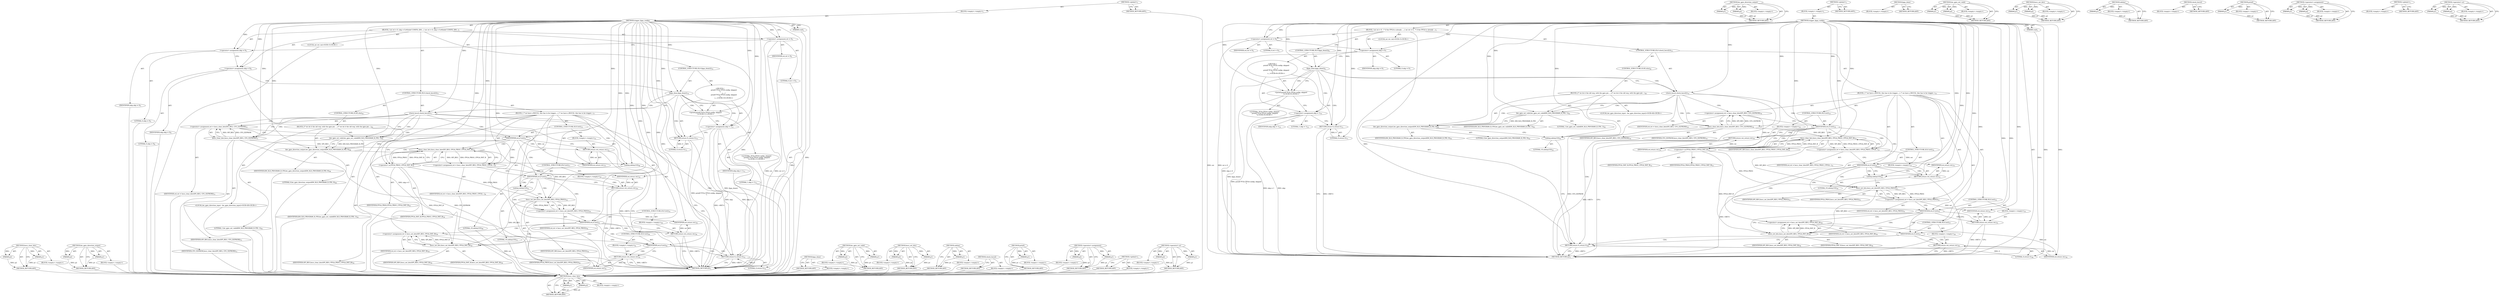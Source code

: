 digraph "&lt;operator&gt;.or" {
vulnerable_124 [label=<(METHOD,boco_clear_bits)>];
vulnerable_125 [label=<(PARAM,p1)>];
vulnerable_126 [label=<(PARAM,p2)>];
vulnerable_127 [label=<(BLOCK,&lt;empty&gt;,&lt;empty&gt;)>];
vulnerable_128 [label=<(METHOD_RETURN,ANY)>];
vulnerable_148 [label=<(METHOD,kw_gpio_direction_output)>];
vulnerable_149 [label=<(PARAM,p1)>];
vulnerable_150 [label=<(PARAM,p2)>];
vulnerable_151 [label=<(BLOCK,&lt;empty&gt;,&lt;empty&gt;)>];
vulnerable_152 [label=<(METHOD_RETURN,ANY)>];
vulnerable_6 [label=<(METHOD,&lt;global&gt;)<SUB>1</SUB>>];
vulnerable_7 [label=<(BLOCK,&lt;empty&gt;,&lt;empty&gt;)<SUB>1</SUB>>];
vulnerable_8 [label=<(METHOD,trigger_fpga_config)<SUB>1</SUB>>];
vulnerable_9 [label=<(PARAM,void)<SUB>1</SUB>>];
vulnerable_10 [label=<(BLOCK,{
 	int ret = 0;
 
 	/* if the FPGA is already ...,{
 	int ret = 0;
 
 	/* if the FPGA is already ...)<SUB>2</SUB>>];
vulnerable_11 [label="<(LOCAL,int ret: int)<SUB>3</SUB>>"];
vulnerable_12 [label=<(&lt;operator&gt;.assignment,ret = 0)<SUB>3</SUB>>];
vulnerable_13 [label=<(IDENTIFIER,ret,ret = 0)<SUB>3</SUB>>];
vulnerable_14 [label=<(LITERAL,0,ret = 0)<SUB>3</SUB>>];
vulnerable_15 [label=<(&lt;operator&gt;.assignment,skip = 0)<SUB>7</SUB>>];
vulnerable_16 [label=<(IDENTIFIER,skip,skip = 0)<SUB>7</SUB>>];
vulnerable_17 [label=<(LITERAL,0,skip = 0)<SUB>7</SUB>>];
vulnerable_18 [label=<(CONTROL_STRUCTURE,IF,if (fpga_done()))<SUB>8</SUB>>];
vulnerable_19 [label=<(fpga_done,fpga_done())<SUB>8</SUB>>];
vulnerable_20 [label="<(BLOCK,{
		printf(&quot;PCIe FPGA config: skipped\n&quot;);
 		s...,{
		printf(&quot;PCIe FPGA config: skipped\n&quot;);
 		s...)<SUB>8</SUB>>"];
vulnerable_21 [label="<(printf,printf(&quot;PCIe FPGA config: skipped\n&quot;))<SUB>9</SUB>>"];
vulnerable_22 [label="<(LITERAL,&quot;PCIe FPGA config: skipped\n&quot;,printf(&quot;PCIe FPGA config: skipped\n&quot;))<SUB>9</SUB>>"];
vulnerable_23 [label=<(&lt;operator&gt;.assignment,skip = 1)<SUB>10</SUB>>];
vulnerable_24 [label=<(IDENTIFIER,skip,skip = 1)<SUB>10</SUB>>];
vulnerable_25 [label=<(LITERAL,1,skip = 1)<SUB>10</SUB>>];
vulnerable_26 [label=<(RETURN,return 0;,return 0;)<SUB>11</SUB>>];
vulnerable_27 [label=<(LITERAL,0,return 0;)<SUB>11</SUB>>];
vulnerable_28 [label=<(CONTROL_STRUCTURE,IF,if (check_boco2()))<SUB>14</SUB>>];
vulnerable_29 [label=<(check_boco2,check_boco2())<SUB>14</SUB>>];
vulnerable_30 [label=<(BLOCK,{
 		/* we have a BOCO2, this has to be trigger...,{
 		/* we have a BOCO2, this has to be trigger...)<SUB>14</SUB>>];
vulnerable_31 [label=<(&lt;operator&gt;.assignment,ret = boco_clear_bits(SPI_REG, CFG_EEPROM))<SUB>18</SUB>>];
vulnerable_32 [label=<(IDENTIFIER,ret,ret = boco_clear_bits(SPI_REG, CFG_EEPROM))<SUB>18</SUB>>];
vulnerable_33 [label=<(boco_clear_bits,boco_clear_bits(SPI_REG, CFG_EEPROM))<SUB>18</SUB>>];
vulnerable_34 [label=<(IDENTIFIER,SPI_REG,boco_clear_bits(SPI_REG, CFG_EEPROM))<SUB>18</SUB>>];
vulnerable_35 [label=<(IDENTIFIER,CFG_EEPROM,boco_clear_bits(SPI_REG, CFG_EEPROM))<SUB>18</SUB>>];
vulnerable_36 [label=<(CONTROL_STRUCTURE,IF,if (ret))<SUB>19</SUB>>];
vulnerable_37 [label=<(IDENTIFIER,ret,if (ret))<SUB>19</SUB>>];
vulnerable_38 [label=<(BLOCK,&lt;empty&gt;,&lt;empty&gt;)<SUB>20</SUB>>];
vulnerable_39 [label=<(RETURN,return ret;,return ret;)<SUB>20</SUB>>];
vulnerable_40 [label=<(IDENTIFIER,ret,return ret;)<SUB>20</SUB>>];
vulnerable_41 [label=<(&lt;operator&gt;.assignment,ret = boco_clear_bits(SPI_REG, FPGA_PROG | FPGA...)<SUB>23</SUB>>];
vulnerable_42 [label=<(IDENTIFIER,ret,ret = boco_clear_bits(SPI_REG, FPGA_PROG | FPGA...)<SUB>23</SUB>>];
vulnerable_43 [label=<(boco_clear_bits,boco_clear_bits(SPI_REG, FPGA_PROG | FPGA_INIT_B))<SUB>23</SUB>>];
vulnerable_44 [label=<(IDENTIFIER,SPI_REG,boco_clear_bits(SPI_REG, FPGA_PROG | FPGA_INIT_B))<SUB>23</SUB>>];
vulnerable_45 [label=<(&lt;operator&gt;.or,FPGA_PROG | FPGA_INIT_B)<SUB>23</SUB>>];
vulnerable_46 [label=<(IDENTIFIER,FPGA_PROG,FPGA_PROG | FPGA_INIT_B)<SUB>23</SUB>>];
vulnerable_47 [label=<(IDENTIFIER,FPGA_INIT_B,FPGA_PROG | FPGA_INIT_B)<SUB>23</SUB>>];
vulnerable_48 [label=<(CONTROL_STRUCTURE,IF,if (ret))<SUB>24</SUB>>];
vulnerable_49 [label=<(IDENTIFIER,ret,if (ret))<SUB>24</SUB>>];
vulnerable_50 [label=<(BLOCK,&lt;empty&gt;,&lt;empty&gt;)<SUB>25</SUB>>];
vulnerable_51 [label=<(RETURN,return ret;,return ret;)<SUB>25</SUB>>];
vulnerable_52 [label=<(IDENTIFIER,ret,return ret;)<SUB>25</SUB>>];
vulnerable_53 [label=<(udelay,udelay(10))<SUB>28</SUB>>];
vulnerable_54 [label=<(LITERAL,10,udelay(10))<SUB>28</SUB>>];
vulnerable_55 [label=<(&lt;operator&gt;.assignment,ret = boco_set_bits(SPI_REG, FPGA_PROG))<SUB>31</SUB>>];
vulnerable_56 [label=<(IDENTIFIER,ret,ret = boco_set_bits(SPI_REG, FPGA_PROG))<SUB>31</SUB>>];
vulnerable_57 [label=<(boco_set_bits,boco_set_bits(SPI_REG, FPGA_PROG))<SUB>31</SUB>>];
vulnerable_58 [label=<(IDENTIFIER,SPI_REG,boco_set_bits(SPI_REG, FPGA_PROG))<SUB>31</SUB>>];
vulnerable_59 [label=<(IDENTIFIER,FPGA_PROG,boco_set_bits(SPI_REG, FPGA_PROG))<SUB>31</SUB>>];
vulnerable_60 [label=<(CONTROL_STRUCTURE,IF,if (ret))<SUB>32</SUB>>];
vulnerable_61 [label=<(IDENTIFIER,ret,if (ret))<SUB>32</SUB>>];
vulnerable_62 [label=<(BLOCK,&lt;empty&gt;,&lt;empty&gt;)<SUB>33</SUB>>];
vulnerable_63 [label=<(RETURN,return ret;,return ret;)<SUB>33</SUB>>];
vulnerable_64 [label=<(IDENTIFIER,ret,return ret;)<SUB>33</SUB>>];
vulnerable_65 [label=<(&lt;operator&gt;.assignment,ret = boco_set_bits(SPI_REG, FPGA_INIT_B))<SUB>36</SUB>>];
vulnerable_66 [label=<(IDENTIFIER,ret,ret = boco_set_bits(SPI_REG, FPGA_INIT_B))<SUB>36</SUB>>];
vulnerable_67 [label=<(boco_set_bits,boco_set_bits(SPI_REG, FPGA_INIT_B))<SUB>36</SUB>>];
vulnerable_68 [label=<(IDENTIFIER,SPI_REG,boco_set_bits(SPI_REG, FPGA_INIT_B))<SUB>36</SUB>>];
vulnerable_69 [label=<(IDENTIFIER,FPGA_INIT_B,boco_set_bits(SPI_REG, FPGA_INIT_B))<SUB>36</SUB>>];
vulnerable_70 [label=<(CONTROL_STRUCTURE,IF,if (ret))<SUB>37</SUB>>];
vulnerable_71 [label=<(IDENTIFIER,ret,if (ret))<SUB>37</SUB>>];
vulnerable_72 [label=<(BLOCK,&lt;empty&gt;,&lt;empty&gt;)<SUB>38</SUB>>];
vulnerable_73 [label=<(RETURN,return ret;,return ret;)<SUB>38</SUB>>];
vulnerable_74 [label=<(IDENTIFIER,ret,return ret;)<SUB>38</SUB>>];
vulnerable_75 [label=<(CONTROL_STRUCTURE,ELSE,else)<SUB>40</SUB>>];
vulnerable_76 [label=<(BLOCK,{
		/* we do it the old way, with the gpio pin ...,{
		/* we do it the old way, with the gpio pin ...)<SUB>40</SUB>>];
vulnerable_77 [label=<(kw_gpio_set_valid,kw_gpio_set_valid(KM_XLX_PROGRAM_B_PIN, 1))<SUB>42</SUB>>];
vulnerable_78 [label=<(IDENTIFIER,KM_XLX_PROGRAM_B_PIN,kw_gpio_set_valid(KM_XLX_PROGRAM_B_PIN, 1))<SUB>42</SUB>>];
vulnerable_79 [label=<(LITERAL,1,kw_gpio_set_valid(KM_XLX_PROGRAM_B_PIN, 1))<SUB>42</SUB>>];
vulnerable_80 [label=<(kw_gpio_direction_output,kw_gpio_direction_output(KM_XLX_PROGRAM_B_PIN, 0))<SUB>43</SUB>>];
vulnerable_81 [label=<(IDENTIFIER,KM_XLX_PROGRAM_B_PIN,kw_gpio_direction_output(KM_XLX_PROGRAM_B_PIN, 0))<SUB>43</SUB>>];
vulnerable_82 [label=<(LITERAL,0,kw_gpio_direction_output(KM_XLX_PROGRAM_B_PIN, 0))<SUB>43</SUB>>];
vulnerable_83 [label=<(udelay,udelay(10))<SUB>45</SUB>>];
vulnerable_84 [label=<(LITERAL,10,udelay(10))<SUB>45</SUB>>];
vulnerable_85 [label="<(LOCAL,kw_gpio_direction_input : kw_gpio_direction_input)<SUB>46</SUB>>"];
vulnerable_86 [label=<(RETURN,return 0;,return 0;)<SUB>49</SUB>>];
vulnerable_87 [label=<(LITERAL,0,return 0;)<SUB>49</SUB>>];
vulnerable_88 [label=<(METHOD_RETURN,int)<SUB>1</SUB>>];
vulnerable_90 [label=<(METHOD_RETURN,ANY)<SUB>1</SUB>>];
vulnerable_114 [label=<(METHOD,fpga_done)>];
vulnerable_115 [label=<(BLOCK,&lt;empty&gt;,&lt;empty&gt;)>];
vulnerable_116 [label=<(METHOD_RETURN,ANY)>];
vulnerable_143 [label=<(METHOD,kw_gpio_set_valid)>];
vulnerable_144 [label=<(PARAM,p1)>];
vulnerable_145 [label=<(PARAM,p2)>];
vulnerable_146 [label=<(BLOCK,&lt;empty&gt;,&lt;empty&gt;)>];
vulnerable_147 [label=<(METHOD_RETURN,ANY)>];
vulnerable_138 [label=<(METHOD,boco_set_bits)>];
vulnerable_139 [label=<(PARAM,p1)>];
vulnerable_140 [label=<(PARAM,p2)>];
vulnerable_141 [label=<(BLOCK,&lt;empty&gt;,&lt;empty&gt;)>];
vulnerable_142 [label=<(METHOD_RETURN,ANY)>];
vulnerable_134 [label=<(METHOD,udelay)>];
vulnerable_135 [label=<(PARAM,p1)>];
vulnerable_136 [label=<(BLOCK,&lt;empty&gt;,&lt;empty&gt;)>];
vulnerable_137 [label=<(METHOD_RETURN,ANY)>];
vulnerable_121 [label=<(METHOD,check_boco2)>];
vulnerable_122 [label=<(BLOCK,&lt;empty&gt;,&lt;empty&gt;)>];
vulnerable_123 [label=<(METHOD_RETURN,ANY)>];
vulnerable_117 [label=<(METHOD,printf)>];
vulnerable_118 [label=<(PARAM,p1)>];
vulnerable_119 [label=<(BLOCK,&lt;empty&gt;,&lt;empty&gt;)>];
vulnerable_120 [label=<(METHOD_RETURN,ANY)>];
vulnerable_109 [label=<(METHOD,&lt;operator&gt;.assignment)>];
vulnerable_110 [label=<(PARAM,p1)>];
vulnerable_111 [label=<(PARAM,p2)>];
vulnerable_112 [label=<(BLOCK,&lt;empty&gt;,&lt;empty&gt;)>];
vulnerable_113 [label=<(METHOD_RETURN,ANY)>];
vulnerable_103 [label=<(METHOD,&lt;global&gt;)<SUB>1</SUB>>];
vulnerable_104 [label=<(BLOCK,&lt;empty&gt;,&lt;empty&gt;)>];
vulnerable_105 [label=<(METHOD_RETURN,ANY)>];
vulnerable_129 [label=<(METHOD,&lt;operator&gt;.or)>];
vulnerable_130 [label=<(PARAM,p1)>];
vulnerable_131 [label=<(PARAM,p2)>];
vulnerable_132 [label=<(BLOCK,&lt;empty&gt;,&lt;empty&gt;)>];
vulnerable_133 [label=<(METHOD_RETURN,ANY)>];
fixed_127 [label=<(METHOD,boco_clear_bits)>];
fixed_128 [label=<(PARAM,p1)>];
fixed_129 [label=<(PARAM,p2)>];
fixed_130 [label=<(BLOCK,&lt;empty&gt;,&lt;empty&gt;)>];
fixed_131 [label=<(METHOD_RETURN,ANY)>];
fixed_151 [label=<(METHOD,kw_gpio_direction_output)>];
fixed_152 [label=<(PARAM,p1)>];
fixed_153 [label=<(PARAM,p2)>];
fixed_154 [label=<(BLOCK,&lt;empty&gt;,&lt;empty&gt;)>];
fixed_155 [label=<(METHOD_RETURN,ANY)>];
fixed_6 [label=<(METHOD,&lt;global&gt;)<SUB>1</SUB>>];
fixed_7 [label=<(BLOCK,&lt;empty&gt;,&lt;empty&gt;)<SUB>1</SUB>>];
fixed_8 [label=<(METHOD,trigger_fpga_config)<SUB>1</SUB>>];
fixed_9 [label=<(PARAM,void)<SUB>1</SUB>>];
fixed_10 [label=<(BLOCK,{
 	int ret = 0;
 
	skip = 0;
#ifndef CONFIG_KM...,{
 	int ret = 0;
 
	skip = 0;
#ifndef CONFIG_KM...)<SUB>2</SUB>>];
fixed_11 [label="<(LOCAL,int ret: int)<SUB>3</SUB>>"];
fixed_12 [label=<(&lt;operator&gt;.assignment,ret = 0)<SUB>3</SUB>>];
fixed_13 [label=<(IDENTIFIER,ret,ret = 0)<SUB>3</SUB>>];
fixed_14 [label=<(LITERAL,0,ret = 0)<SUB>3</SUB>>];
fixed_15 [label=<(&lt;operator&gt;.assignment,skip = 0)<SUB>5</SUB>>];
fixed_16 [label=<(IDENTIFIER,skip,skip = 0)<SUB>5</SUB>>];
fixed_17 [label=<(LITERAL,0,skip = 0)<SUB>5</SUB>>];
fixed_18 [label=<(&lt;operator&gt;.assignment,skip = 0)<SUB>9</SUB>>];
fixed_19 [label=<(IDENTIFIER,skip,skip = 0)<SUB>9</SUB>>];
fixed_20 [label=<(LITERAL,0,skip = 0)<SUB>9</SUB>>];
fixed_21 [label=<(CONTROL_STRUCTURE,IF,if (fpga_done()))<SUB>10</SUB>>];
fixed_22 [label=<(fpga_done,fpga_done())<SUB>10</SUB>>];
fixed_23 [label="<(BLOCK,{
		printf(&quot;PCIe FPGA config: skipped\n&quot;);
 		s...,{
		printf(&quot;PCIe FPGA config: skipped\n&quot;);
 		s...)<SUB>10</SUB>>"];
fixed_24 [label="<(printf,printf(&quot;PCIe FPGA config: skipped\n&quot;))<SUB>11</SUB>>"];
fixed_25 [label="<(LITERAL,&quot;PCIe FPGA config: skipped\n&quot;,printf(&quot;PCIe FPGA config: skipped\n&quot;))<SUB>11</SUB>>"];
fixed_26 [label=<(&lt;operator&gt;.assignment,skip = 1)<SUB>12</SUB>>];
fixed_27 [label=<(IDENTIFIER,skip,skip = 1)<SUB>12</SUB>>];
fixed_28 [label=<(LITERAL,1,skip = 1)<SUB>12</SUB>>];
fixed_29 [label=<(RETURN,return 0;,return 0;)<SUB>13</SUB>>];
fixed_30 [label=<(LITERAL,0,return 0;)<SUB>13</SUB>>];
fixed_31 [label=<(CONTROL_STRUCTURE,IF,if (check_boco2()))<SUB>17</SUB>>];
fixed_32 [label=<(check_boco2,check_boco2())<SUB>17</SUB>>];
fixed_33 [label=<(BLOCK,{
 		/* we have a BOCO2, this has to be trigger...,{
 		/* we have a BOCO2, this has to be trigger...)<SUB>17</SUB>>];
fixed_34 [label=<(&lt;operator&gt;.assignment,ret = boco_clear_bits(SPI_REG, CFG_EEPROM))<SUB>21</SUB>>];
fixed_35 [label=<(IDENTIFIER,ret,ret = boco_clear_bits(SPI_REG, CFG_EEPROM))<SUB>21</SUB>>];
fixed_36 [label=<(boco_clear_bits,boco_clear_bits(SPI_REG, CFG_EEPROM))<SUB>21</SUB>>];
fixed_37 [label=<(IDENTIFIER,SPI_REG,boco_clear_bits(SPI_REG, CFG_EEPROM))<SUB>21</SUB>>];
fixed_38 [label=<(IDENTIFIER,CFG_EEPROM,boco_clear_bits(SPI_REG, CFG_EEPROM))<SUB>21</SUB>>];
fixed_39 [label=<(CONTROL_STRUCTURE,IF,if (ret))<SUB>22</SUB>>];
fixed_40 [label=<(IDENTIFIER,ret,if (ret))<SUB>22</SUB>>];
fixed_41 [label=<(BLOCK,&lt;empty&gt;,&lt;empty&gt;)<SUB>23</SUB>>];
fixed_42 [label=<(RETURN,return ret;,return ret;)<SUB>23</SUB>>];
fixed_43 [label=<(IDENTIFIER,ret,return ret;)<SUB>23</SUB>>];
fixed_44 [label=<(&lt;operator&gt;.assignment,ret = boco_clear_bits(SPI_REG, FPGA_PROG | FPGA...)<SUB>26</SUB>>];
fixed_45 [label=<(IDENTIFIER,ret,ret = boco_clear_bits(SPI_REG, FPGA_PROG | FPGA...)<SUB>26</SUB>>];
fixed_46 [label=<(boco_clear_bits,boco_clear_bits(SPI_REG, FPGA_PROG | FPGA_INIT_B))<SUB>26</SUB>>];
fixed_47 [label=<(IDENTIFIER,SPI_REG,boco_clear_bits(SPI_REG, FPGA_PROG | FPGA_INIT_B))<SUB>26</SUB>>];
fixed_48 [label=<(&lt;operator&gt;.or,FPGA_PROG | FPGA_INIT_B)<SUB>26</SUB>>];
fixed_49 [label=<(IDENTIFIER,FPGA_PROG,FPGA_PROG | FPGA_INIT_B)<SUB>26</SUB>>];
fixed_50 [label=<(IDENTIFIER,FPGA_INIT_B,FPGA_PROG | FPGA_INIT_B)<SUB>26</SUB>>];
fixed_51 [label=<(CONTROL_STRUCTURE,IF,if (ret))<SUB>27</SUB>>];
fixed_52 [label=<(IDENTIFIER,ret,if (ret))<SUB>27</SUB>>];
fixed_53 [label=<(BLOCK,&lt;empty&gt;,&lt;empty&gt;)<SUB>28</SUB>>];
fixed_54 [label=<(RETURN,return ret;,return ret;)<SUB>28</SUB>>];
fixed_55 [label=<(IDENTIFIER,ret,return ret;)<SUB>28</SUB>>];
fixed_56 [label=<(udelay,udelay(10))<SUB>31</SUB>>];
fixed_57 [label=<(LITERAL,10,udelay(10))<SUB>31</SUB>>];
fixed_58 [label=<(&lt;operator&gt;.assignment,ret = boco_set_bits(SPI_REG, FPGA_PROG))<SUB>34</SUB>>];
fixed_59 [label=<(IDENTIFIER,ret,ret = boco_set_bits(SPI_REG, FPGA_PROG))<SUB>34</SUB>>];
fixed_60 [label=<(boco_set_bits,boco_set_bits(SPI_REG, FPGA_PROG))<SUB>34</SUB>>];
fixed_61 [label=<(IDENTIFIER,SPI_REG,boco_set_bits(SPI_REG, FPGA_PROG))<SUB>34</SUB>>];
fixed_62 [label=<(IDENTIFIER,FPGA_PROG,boco_set_bits(SPI_REG, FPGA_PROG))<SUB>34</SUB>>];
fixed_63 [label=<(CONTROL_STRUCTURE,IF,if (ret))<SUB>35</SUB>>];
fixed_64 [label=<(IDENTIFIER,ret,if (ret))<SUB>35</SUB>>];
fixed_65 [label=<(BLOCK,&lt;empty&gt;,&lt;empty&gt;)<SUB>36</SUB>>];
fixed_66 [label=<(RETURN,return ret;,return ret;)<SUB>36</SUB>>];
fixed_67 [label=<(IDENTIFIER,ret,return ret;)<SUB>36</SUB>>];
fixed_68 [label=<(&lt;operator&gt;.assignment,ret = boco_set_bits(SPI_REG, FPGA_INIT_B))<SUB>39</SUB>>];
fixed_69 [label=<(IDENTIFIER,ret,ret = boco_set_bits(SPI_REG, FPGA_INIT_B))<SUB>39</SUB>>];
fixed_70 [label=<(boco_set_bits,boco_set_bits(SPI_REG, FPGA_INIT_B))<SUB>39</SUB>>];
fixed_71 [label=<(IDENTIFIER,SPI_REG,boco_set_bits(SPI_REG, FPGA_INIT_B))<SUB>39</SUB>>];
fixed_72 [label=<(IDENTIFIER,FPGA_INIT_B,boco_set_bits(SPI_REG, FPGA_INIT_B))<SUB>39</SUB>>];
fixed_73 [label=<(CONTROL_STRUCTURE,IF,if (ret))<SUB>40</SUB>>];
fixed_74 [label=<(IDENTIFIER,ret,if (ret))<SUB>40</SUB>>];
fixed_75 [label=<(BLOCK,&lt;empty&gt;,&lt;empty&gt;)<SUB>41</SUB>>];
fixed_76 [label=<(RETURN,return ret;,return ret;)<SUB>41</SUB>>];
fixed_77 [label=<(IDENTIFIER,ret,return ret;)<SUB>41</SUB>>];
fixed_78 [label=<(CONTROL_STRUCTURE,ELSE,else)<SUB>43</SUB>>];
fixed_79 [label=<(BLOCK,{
		/* we do it the old way, with the gpio pin ...,{
		/* we do it the old way, with the gpio pin ...)<SUB>43</SUB>>];
fixed_80 [label=<(kw_gpio_set_valid,kw_gpio_set_valid(KM_XLX_PROGRAM_B_PIN, 1))<SUB>45</SUB>>];
fixed_81 [label=<(IDENTIFIER,KM_XLX_PROGRAM_B_PIN,kw_gpio_set_valid(KM_XLX_PROGRAM_B_PIN, 1))<SUB>45</SUB>>];
fixed_82 [label=<(LITERAL,1,kw_gpio_set_valid(KM_XLX_PROGRAM_B_PIN, 1))<SUB>45</SUB>>];
fixed_83 [label=<(kw_gpio_direction_output,kw_gpio_direction_output(KM_XLX_PROGRAM_B_PIN, 0))<SUB>46</SUB>>];
fixed_84 [label=<(IDENTIFIER,KM_XLX_PROGRAM_B_PIN,kw_gpio_direction_output(KM_XLX_PROGRAM_B_PIN, 0))<SUB>46</SUB>>];
fixed_85 [label=<(LITERAL,0,kw_gpio_direction_output(KM_XLX_PROGRAM_B_PIN, 0))<SUB>46</SUB>>];
fixed_86 [label=<(udelay,udelay(10))<SUB>48</SUB>>];
fixed_87 [label=<(LITERAL,10,udelay(10))<SUB>48</SUB>>];
fixed_88 [label="<(LOCAL,kw_gpio_direction_input : kw_gpio_direction_input)<SUB>49</SUB>>"];
fixed_89 [label=<(RETURN,return 0;,return 0;)<SUB>52</SUB>>];
fixed_90 [label=<(LITERAL,0,return 0;)<SUB>52</SUB>>];
fixed_91 [label=<(METHOD_RETURN,int)<SUB>1</SUB>>];
fixed_93 [label=<(METHOD_RETURN,ANY)<SUB>1</SUB>>];
fixed_117 [label=<(METHOD,fpga_done)>];
fixed_118 [label=<(BLOCK,&lt;empty&gt;,&lt;empty&gt;)>];
fixed_119 [label=<(METHOD_RETURN,ANY)>];
fixed_146 [label=<(METHOD,kw_gpio_set_valid)>];
fixed_147 [label=<(PARAM,p1)>];
fixed_148 [label=<(PARAM,p2)>];
fixed_149 [label=<(BLOCK,&lt;empty&gt;,&lt;empty&gt;)>];
fixed_150 [label=<(METHOD_RETURN,ANY)>];
fixed_141 [label=<(METHOD,boco_set_bits)>];
fixed_142 [label=<(PARAM,p1)>];
fixed_143 [label=<(PARAM,p2)>];
fixed_144 [label=<(BLOCK,&lt;empty&gt;,&lt;empty&gt;)>];
fixed_145 [label=<(METHOD_RETURN,ANY)>];
fixed_137 [label=<(METHOD,udelay)>];
fixed_138 [label=<(PARAM,p1)>];
fixed_139 [label=<(BLOCK,&lt;empty&gt;,&lt;empty&gt;)>];
fixed_140 [label=<(METHOD_RETURN,ANY)>];
fixed_124 [label=<(METHOD,check_boco2)>];
fixed_125 [label=<(BLOCK,&lt;empty&gt;,&lt;empty&gt;)>];
fixed_126 [label=<(METHOD_RETURN,ANY)>];
fixed_120 [label=<(METHOD,printf)>];
fixed_121 [label=<(PARAM,p1)>];
fixed_122 [label=<(BLOCK,&lt;empty&gt;,&lt;empty&gt;)>];
fixed_123 [label=<(METHOD_RETURN,ANY)>];
fixed_112 [label=<(METHOD,&lt;operator&gt;.assignment)>];
fixed_113 [label=<(PARAM,p1)>];
fixed_114 [label=<(PARAM,p2)>];
fixed_115 [label=<(BLOCK,&lt;empty&gt;,&lt;empty&gt;)>];
fixed_116 [label=<(METHOD_RETURN,ANY)>];
fixed_106 [label=<(METHOD,&lt;global&gt;)<SUB>1</SUB>>];
fixed_107 [label=<(BLOCK,&lt;empty&gt;,&lt;empty&gt;)>];
fixed_108 [label=<(METHOD_RETURN,ANY)>];
fixed_132 [label=<(METHOD,&lt;operator&gt;.or)>];
fixed_133 [label=<(PARAM,p1)>];
fixed_134 [label=<(PARAM,p2)>];
fixed_135 [label=<(BLOCK,&lt;empty&gt;,&lt;empty&gt;)>];
fixed_136 [label=<(METHOD_RETURN,ANY)>];
vulnerable_124 -> vulnerable_125  [key=0, label="AST: "];
vulnerable_124 -> vulnerable_125  [key=1, label="DDG: "];
vulnerable_124 -> vulnerable_127  [key=0, label="AST: "];
vulnerable_124 -> vulnerable_126  [key=0, label="AST: "];
vulnerable_124 -> vulnerable_126  [key=1, label="DDG: "];
vulnerable_124 -> vulnerable_128  [key=0, label="AST: "];
vulnerable_124 -> vulnerable_128  [key=1, label="CFG: "];
vulnerable_125 -> vulnerable_128  [key=0, label="DDG: p1"];
vulnerable_126 -> vulnerable_128  [key=0, label="DDG: p2"];
vulnerable_148 -> vulnerable_149  [key=0, label="AST: "];
vulnerable_148 -> vulnerable_149  [key=1, label="DDG: "];
vulnerable_148 -> vulnerable_151  [key=0, label="AST: "];
vulnerable_148 -> vulnerable_150  [key=0, label="AST: "];
vulnerable_148 -> vulnerable_150  [key=1, label="DDG: "];
vulnerable_148 -> vulnerable_152  [key=0, label="AST: "];
vulnerable_148 -> vulnerable_152  [key=1, label="CFG: "];
vulnerable_149 -> vulnerable_152  [key=0, label="DDG: p1"];
vulnerable_150 -> vulnerable_152  [key=0, label="DDG: p2"];
vulnerable_6 -> vulnerable_7  [key=0, label="AST: "];
vulnerable_6 -> vulnerable_90  [key=0, label="AST: "];
vulnerable_6 -> vulnerable_90  [key=1, label="CFG: "];
vulnerable_7 -> vulnerable_8  [key=0, label="AST: "];
vulnerable_8 -> vulnerable_9  [key=0, label="AST: "];
vulnerable_8 -> vulnerable_9  [key=1, label="DDG: "];
vulnerable_8 -> vulnerable_10  [key=0, label="AST: "];
vulnerable_8 -> vulnerable_88  [key=0, label="AST: "];
vulnerable_8 -> vulnerable_12  [key=0, label="CFG: "];
vulnerable_8 -> vulnerable_12  [key=1, label="DDG: "];
vulnerable_8 -> vulnerable_15  [key=0, label="DDG: "];
vulnerable_8 -> vulnerable_86  [key=0, label="DDG: "];
vulnerable_8 -> vulnerable_19  [key=0, label="DDG: "];
vulnerable_8 -> vulnerable_29  [key=0, label="DDG: "];
vulnerable_8 -> vulnerable_87  [key=0, label="DDG: "];
vulnerable_8 -> vulnerable_23  [key=0, label="DDG: "];
vulnerable_8 -> vulnerable_26  [key=0, label="DDG: "];
vulnerable_8 -> vulnerable_21  [key=0, label="DDG: "];
vulnerable_8 -> vulnerable_27  [key=0, label="DDG: "];
vulnerable_8 -> vulnerable_37  [key=0, label="DDG: "];
vulnerable_8 -> vulnerable_49  [key=0, label="DDG: "];
vulnerable_8 -> vulnerable_53  [key=0, label="DDG: "];
vulnerable_8 -> vulnerable_61  [key=0, label="DDG: "];
vulnerable_8 -> vulnerable_71  [key=0, label="DDG: "];
vulnerable_8 -> vulnerable_33  [key=0, label="DDG: "];
vulnerable_8 -> vulnerable_43  [key=0, label="DDG: "];
vulnerable_8 -> vulnerable_57  [key=0, label="DDG: "];
vulnerable_8 -> vulnerable_67  [key=0, label="DDG: "];
vulnerable_8 -> vulnerable_77  [key=0, label="DDG: "];
vulnerable_8 -> vulnerable_80  [key=0, label="DDG: "];
vulnerable_8 -> vulnerable_83  [key=0, label="DDG: "];
vulnerable_8 -> vulnerable_40  [key=0, label="DDG: "];
vulnerable_8 -> vulnerable_45  [key=0, label="DDG: "];
vulnerable_8 -> vulnerable_52  [key=0, label="DDG: "];
vulnerable_8 -> vulnerable_64  [key=0, label="DDG: "];
vulnerable_8 -> vulnerable_74  [key=0, label="DDG: "];
vulnerable_9 -> vulnerable_88  [key=0, label="DDG: "];
vulnerable_10 -> vulnerable_11  [key=0, label="AST: "];
vulnerable_10 -> vulnerable_12  [key=0, label="AST: "];
vulnerable_10 -> vulnerable_15  [key=0, label="AST: "];
vulnerable_10 -> vulnerable_18  [key=0, label="AST: "];
vulnerable_10 -> vulnerable_28  [key=0, label="AST: "];
vulnerable_10 -> vulnerable_86  [key=0, label="AST: "];
vulnerable_12 -> vulnerable_13  [key=0, label="AST: "];
vulnerable_12 -> vulnerable_14  [key=0, label="AST: "];
vulnerable_12 -> vulnerable_15  [key=0, label="CFG: "];
vulnerable_12 -> vulnerable_88  [key=0, label="DDG: ret"];
vulnerable_12 -> vulnerable_88  [key=1, label="DDG: ret = 0"];
vulnerable_15 -> vulnerable_16  [key=0, label="AST: "];
vulnerable_15 -> vulnerable_17  [key=0, label="AST: "];
vulnerable_15 -> vulnerable_19  [key=0, label="CFG: "];
vulnerable_15 -> vulnerable_88  [key=0, label="DDG: skip = 0"];
vulnerable_18 -> vulnerable_19  [key=0, label="AST: "];
vulnerable_18 -> vulnerable_20  [key=0, label="AST: "];
vulnerable_19 -> vulnerable_29  [key=0, label="CFG: "];
vulnerable_19 -> vulnerable_29  [key=1, label="CDG: "];
vulnerable_19 -> vulnerable_21  [key=0, label="CFG: "];
vulnerable_19 -> vulnerable_21  [key=1, label="CDG: "];
vulnerable_19 -> vulnerable_88  [key=0, label="DDG: fpga_done()"];
vulnerable_19 -> vulnerable_26  [key=0, label="CDG: "];
vulnerable_19 -> vulnerable_23  [key=0, label="CDG: "];
vulnerable_20 -> vulnerable_21  [key=0, label="AST: "];
vulnerable_20 -> vulnerable_23  [key=0, label="AST: "];
vulnerable_20 -> vulnerable_26  [key=0, label="AST: "];
vulnerable_21 -> vulnerable_22  [key=0, label="AST: "];
vulnerable_21 -> vulnerable_23  [key=0, label="CFG: "];
vulnerable_21 -> vulnerable_88  [key=0, label="DDG: printf(&quot;PCIe FPGA config: skipped\n&quot;)"];
vulnerable_23 -> vulnerable_24  [key=0, label="AST: "];
vulnerable_23 -> vulnerable_25  [key=0, label="AST: "];
vulnerable_23 -> vulnerable_26  [key=0, label="CFG: "];
vulnerable_23 -> vulnerable_88  [key=0, label="DDG: skip"];
vulnerable_23 -> vulnerable_88  [key=1, label="DDG: skip = 1"];
vulnerable_26 -> vulnerable_27  [key=0, label="AST: "];
vulnerable_26 -> vulnerable_88  [key=0, label="CFG: "];
vulnerable_26 -> vulnerable_88  [key=1, label="DDG: &lt;RET&gt;"];
vulnerable_27 -> vulnerable_26  [key=0, label="DDG: 0"];
vulnerable_28 -> vulnerable_29  [key=0, label="AST: "];
vulnerable_28 -> vulnerable_30  [key=0, label="AST: "];
vulnerable_28 -> vulnerable_75  [key=0, label="AST: "];
vulnerable_29 -> vulnerable_33  [key=0, label="CFG: "];
vulnerable_29 -> vulnerable_33  [key=1, label="CDG: "];
vulnerable_29 -> vulnerable_77  [key=0, label="CFG: "];
vulnerable_29 -> vulnerable_77  [key=1, label="CDG: "];
vulnerable_29 -> vulnerable_37  [key=0, label="CDG: "];
vulnerable_29 -> vulnerable_80  [key=0, label="CDG: "];
vulnerable_29 -> vulnerable_83  [key=0, label="CDG: "];
vulnerable_29 -> vulnerable_31  [key=0, label="CDG: "];
vulnerable_29 -> vulnerable_86  [key=0, label="CDG: "];
vulnerable_30 -> vulnerable_31  [key=0, label="AST: "];
vulnerable_30 -> vulnerable_36  [key=0, label="AST: "];
vulnerable_30 -> vulnerable_41  [key=0, label="AST: "];
vulnerable_30 -> vulnerable_48  [key=0, label="AST: "];
vulnerable_30 -> vulnerable_53  [key=0, label="AST: "];
vulnerable_30 -> vulnerable_55  [key=0, label="AST: "];
vulnerable_30 -> vulnerable_60  [key=0, label="AST: "];
vulnerable_30 -> vulnerable_65  [key=0, label="AST: "];
vulnerable_30 -> vulnerable_70  [key=0, label="AST: "];
vulnerable_31 -> vulnerable_32  [key=0, label="AST: "];
vulnerable_31 -> vulnerable_33  [key=0, label="AST: "];
vulnerable_31 -> vulnerable_37  [key=0, label="CFG: "];
vulnerable_31 -> vulnerable_40  [key=0, label="DDG: ret"];
vulnerable_33 -> vulnerable_34  [key=0, label="AST: "];
vulnerable_33 -> vulnerable_35  [key=0, label="AST: "];
vulnerable_33 -> vulnerable_31  [key=0, label="CFG: "];
vulnerable_33 -> vulnerable_31  [key=1, label="DDG: SPI_REG"];
vulnerable_33 -> vulnerable_31  [key=2, label="DDG: CFG_EEPROM"];
vulnerable_33 -> vulnerable_88  [key=0, label="DDG: CFG_EEPROM"];
vulnerable_33 -> vulnerable_43  [key=0, label="DDG: SPI_REG"];
vulnerable_36 -> vulnerable_37  [key=0, label="AST: "];
vulnerable_36 -> vulnerable_38  [key=0, label="AST: "];
vulnerable_37 -> vulnerable_39  [key=0, label="CFG: "];
vulnerable_37 -> vulnerable_39  [key=1, label="CDG: "];
vulnerable_37 -> vulnerable_45  [key=0, label="CFG: "];
vulnerable_37 -> vulnerable_45  [key=1, label="CDG: "];
vulnerable_37 -> vulnerable_49  [key=0, label="CDG: "];
vulnerable_37 -> vulnerable_43  [key=0, label="CDG: "];
vulnerable_37 -> vulnerable_41  [key=0, label="CDG: "];
vulnerable_38 -> vulnerable_39  [key=0, label="AST: "];
vulnerable_39 -> vulnerable_40  [key=0, label="AST: "];
vulnerable_39 -> vulnerable_88  [key=0, label="CFG: "];
vulnerable_39 -> vulnerable_88  [key=1, label="DDG: &lt;RET&gt;"];
vulnerable_40 -> vulnerable_39  [key=0, label="DDG: ret"];
vulnerable_41 -> vulnerable_42  [key=0, label="AST: "];
vulnerable_41 -> vulnerable_43  [key=0, label="AST: "];
vulnerable_41 -> vulnerable_49  [key=0, label="CFG: "];
vulnerable_41 -> vulnerable_52  [key=0, label="DDG: ret"];
vulnerable_43 -> vulnerable_44  [key=0, label="AST: "];
vulnerable_43 -> vulnerable_45  [key=0, label="AST: "];
vulnerable_43 -> vulnerable_41  [key=0, label="CFG: "];
vulnerable_43 -> vulnerable_41  [key=1, label="DDG: SPI_REG"];
vulnerable_43 -> vulnerable_41  [key=2, label="DDG: FPGA_PROG | FPGA_INIT_B"];
vulnerable_43 -> vulnerable_57  [key=0, label="DDG: SPI_REG"];
vulnerable_45 -> vulnerable_46  [key=0, label="AST: "];
vulnerable_45 -> vulnerable_47  [key=0, label="AST: "];
vulnerable_45 -> vulnerable_43  [key=0, label="CFG: "];
vulnerable_45 -> vulnerable_43  [key=1, label="DDG: FPGA_PROG"];
vulnerable_45 -> vulnerable_43  [key=2, label="DDG: FPGA_INIT_B"];
vulnerable_45 -> vulnerable_57  [key=0, label="DDG: FPGA_PROG"];
vulnerable_45 -> vulnerable_67  [key=0, label="DDG: FPGA_INIT_B"];
vulnerable_48 -> vulnerable_49  [key=0, label="AST: "];
vulnerable_48 -> vulnerable_50  [key=0, label="AST: "];
vulnerable_49 -> vulnerable_51  [key=0, label="CFG: "];
vulnerable_49 -> vulnerable_51  [key=1, label="CDG: "];
vulnerable_49 -> vulnerable_53  [key=0, label="CFG: "];
vulnerable_49 -> vulnerable_53  [key=1, label="CDG: "];
vulnerable_49 -> vulnerable_57  [key=0, label="CDG: "];
vulnerable_49 -> vulnerable_61  [key=0, label="CDG: "];
vulnerable_49 -> vulnerable_55  [key=0, label="CDG: "];
vulnerable_50 -> vulnerable_51  [key=0, label="AST: "];
vulnerable_51 -> vulnerable_52  [key=0, label="AST: "];
vulnerable_51 -> vulnerable_88  [key=0, label="CFG: "];
vulnerable_51 -> vulnerable_88  [key=1, label="DDG: &lt;RET&gt;"];
vulnerable_52 -> vulnerable_51  [key=0, label="DDG: ret"];
vulnerable_53 -> vulnerable_54  [key=0, label="AST: "];
vulnerable_53 -> vulnerable_57  [key=0, label="CFG: "];
vulnerable_55 -> vulnerable_56  [key=0, label="AST: "];
vulnerable_55 -> vulnerable_57  [key=0, label="AST: "];
vulnerable_55 -> vulnerable_61  [key=0, label="CFG: "];
vulnerable_55 -> vulnerable_64  [key=0, label="DDG: ret"];
vulnerable_57 -> vulnerable_58  [key=0, label="AST: "];
vulnerable_57 -> vulnerable_59  [key=0, label="AST: "];
vulnerable_57 -> vulnerable_55  [key=0, label="CFG: "];
vulnerable_57 -> vulnerable_55  [key=1, label="DDG: SPI_REG"];
vulnerable_57 -> vulnerable_55  [key=2, label="DDG: FPGA_PROG"];
vulnerable_57 -> vulnerable_67  [key=0, label="DDG: SPI_REG"];
vulnerable_60 -> vulnerable_61  [key=0, label="AST: "];
vulnerable_60 -> vulnerable_62  [key=0, label="AST: "];
vulnerable_61 -> vulnerable_63  [key=0, label="CFG: "];
vulnerable_61 -> vulnerable_63  [key=1, label="CDG: "];
vulnerable_61 -> vulnerable_67  [key=0, label="CFG: "];
vulnerable_61 -> vulnerable_67  [key=1, label="CDG: "];
vulnerable_61 -> vulnerable_65  [key=0, label="CDG: "];
vulnerable_61 -> vulnerable_71  [key=0, label="CDG: "];
vulnerable_62 -> vulnerable_63  [key=0, label="AST: "];
vulnerable_63 -> vulnerable_64  [key=0, label="AST: "];
vulnerable_63 -> vulnerable_88  [key=0, label="CFG: "];
vulnerable_63 -> vulnerable_88  [key=1, label="DDG: &lt;RET&gt;"];
vulnerable_64 -> vulnerable_63  [key=0, label="DDG: ret"];
vulnerable_65 -> vulnerable_66  [key=0, label="AST: "];
vulnerable_65 -> vulnerable_67  [key=0, label="AST: "];
vulnerable_65 -> vulnerable_71  [key=0, label="CFG: "];
vulnerable_65 -> vulnerable_74  [key=0, label="DDG: ret"];
vulnerable_67 -> vulnerable_68  [key=0, label="AST: "];
vulnerable_67 -> vulnerable_69  [key=0, label="AST: "];
vulnerable_67 -> vulnerable_65  [key=0, label="CFG: "];
vulnerable_67 -> vulnerable_65  [key=1, label="DDG: SPI_REG"];
vulnerable_67 -> vulnerable_65  [key=2, label="DDG: FPGA_INIT_B"];
vulnerable_70 -> vulnerable_71  [key=0, label="AST: "];
vulnerable_70 -> vulnerable_72  [key=0, label="AST: "];
vulnerable_71 -> vulnerable_73  [key=0, label="CFG: "];
vulnerable_71 -> vulnerable_73  [key=1, label="CDG: "];
vulnerable_71 -> vulnerable_86  [key=0, label="CFG: "];
vulnerable_71 -> vulnerable_86  [key=1, label="CDG: "];
vulnerable_72 -> vulnerable_73  [key=0, label="AST: "];
vulnerable_73 -> vulnerable_74  [key=0, label="AST: "];
vulnerable_73 -> vulnerable_88  [key=0, label="CFG: "];
vulnerable_73 -> vulnerable_88  [key=1, label="DDG: &lt;RET&gt;"];
vulnerable_74 -> vulnerable_73  [key=0, label="DDG: ret"];
vulnerable_75 -> vulnerable_76  [key=0, label="AST: "];
vulnerable_76 -> vulnerable_77  [key=0, label="AST: "];
vulnerable_76 -> vulnerable_80  [key=0, label="AST: "];
vulnerable_76 -> vulnerable_83  [key=0, label="AST: "];
vulnerable_76 -> vulnerable_85  [key=0, label="AST: "];
vulnerable_77 -> vulnerable_78  [key=0, label="AST: "];
vulnerable_77 -> vulnerable_79  [key=0, label="AST: "];
vulnerable_77 -> vulnerable_80  [key=0, label="CFG: "];
vulnerable_77 -> vulnerable_80  [key=1, label="DDG: KM_XLX_PROGRAM_B_PIN"];
vulnerable_80 -> vulnerable_81  [key=0, label="AST: "];
vulnerable_80 -> vulnerable_82  [key=0, label="AST: "];
vulnerable_80 -> vulnerable_83  [key=0, label="CFG: "];
vulnerable_83 -> vulnerable_84  [key=0, label="AST: "];
vulnerable_83 -> vulnerable_86  [key=0, label="CFG: "];
vulnerable_86 -> vulnerable_87  [key=0, label="AST: "];
vulnerable_86 -> vulnerable_88  [key=0, label="CFG: "];
vulnerable_86 -> vulnerable_88  [key=1, label="DDG: &lt;RET&gt;"];
vulnerable_87 -> vulnerable_86  [key=0, label="DDG: 0"];
vulnerable_114 -> vulnerable_115  [key=0, label="AST: "];
vulnerable_114 -> vulnerable_116  [key=0, label="AST: "];
vulnerable_114 -> vulnerable_116  [key=1, label="CFG: "];
vulnerable_143 -> vulnerable_144  [key=0, label="AST: "];
vulnerable_143 -> vulnerable_144  [key=1, label="DDG: "];
vulnerable_143 -> vulnerable_146  [key=0, label="AST: "];
vulnerable_143 -> vulnerable_145  [key=0, label="AST: "];
vulnerable_143 -> vulnerable_145  [key=1, label="DDG: "];
vulnerable_143 -> vulnerable_147  [key=0, label="AST: "];
vulnerable_143 -> vulnerable_147  [key=1, label="CFG: "];
vulnerable_144 -> vulnerable_147  [key=0, label="DDG: p1"];
vulnerable_145 -> vulnerable_147  [key=0, label="DDG: p2"];
vulnerable_138 -> vulnerable_139  [key=0, label="AST: "];
vulnerable_138 -> vulnerable_139  [key=1, label="DDG: "];
vulnerable_138 -> vulnerable_141  [key=0, label="AST: "];
vulnerable_138 -> vulnerable_140  [key=0, label="AST: "];
vulnerable_138 -> vulnerable_140  [key=1, label="DDG: "];
vulnerable_138 -> vulnerable_142  [key=0, label="AST: "];
vulnerable_138 -> vulnerable_142  [key=1, label="CFG: "];
vulnerable_139 -> vulnerable_142  [key=0, label="DDG: p1"];
vulnerable_140 -> vulnerable_142  [key=0, label="DDG: p2"];
vulnerable_134 -> vulnerable_135  [key=0, label="AST: "];
vulnerable_134 -> vulnerable_135  [key=1, label="DDG: "];
vulnerable_134 -> vulnerable_136  [key=0, label="AST: "];
vulnerable_134 -> vulnerable_137  [key=0, label="AST: "];
vulnerable_134 -> vulnerable_137  [key=1, label="CFG: "];
vulnerable_135 -> vulnerable_137  [key=0, label="DDG: p1"];
vulnerable_121 -> vulnerable_122  [key=0, label="AST: "];
vulnerable_121 -> vulnerable_123  [key=0, label="AST: "];
vulnerable_121 -> vulnerable_123  [key=1, label="CFG: "];
vulnerable_117 -> vulnerable_118  [key=0, label="AST: "];
vulnerable_117 -> vulnerable_118  [key=1, label="DDG: "];
vulnerable_117 -> vulnerable_119  [key=0, label="AST: "];
vulnerable_117 -> vulnerable_120  [key=0, label="AST: "];
vulnerable_117 -> vulnerable_120  [key=1, label="CFG: "];
vulnerable_118 -> vulnerable_120  [key=0, label="DDG: p1"];
vulnerable_109 -> vulnerable_110  [key=0, label="AST: "];
vulnerable_109 -> vulnerable_110  [key=1, label="DDG: "];
vulnerable_109 -> vulnerable_112  [key=0, label="AST: "];
vulnerable_109 -> vulnerable_111  [key=0, label="AST: "];
vulnerable_109 -> vulnerable_111  [key=1, label="DDG: "];
vulnerable_109 -> vulnerable_113  [key=0, label="AST: "];
vulnerable_109 -> vulnerable_113  [key=1, label="CFG: "];
vulnerable_110 -> vulnerable_113  [key=0, label="DDG: p1"];
vulnerable_111 -> vulnerable_113  [key=0, label="DDG: p2"];
vulnerable_103 -> vulnerable_104  [key=0, label="AST: "];
vulnerable_103 -> vulnerable_105  [key=0, label="AST: "];
vulnerable_103 -> vulnerable_105  [key=1, label="CFG: "];
vulnerable_129 -> vulnerable_130  [key=0, label="AST: "];
vulnerable_129 -> vulnerable_130  [key=1, label="DDG: "];
vulnerable_129 -> vulnerable_132  [key=0, label="AST: "];
vulnerable_129 -> vulnerable_131  [key=0, label="AST: "];
vulnerable_129 -> vulnerable_131  [key=1, label="DDG: "];
vulnerable_129 -> vulnerable_133  [key=0, label="AST: "];
vulnerable_129 -> vulnerable_133  [key=1, label="CFG: "];
vulnerable_130 -> vulnerable_133  [key=0, label="DDG: p1"];
vulnerable_131 -> vulnerable_133  [key=0, label="DDG: p2"];
fixed_127 -> fixed_128  [key=0, label="AST: "];
fixed_127 -> fixed_128  [key=1, label="DDG: "];
fixed_127 -> fixed_130  [key=0, label="AST: "];
fixed_127 -> fixed_129  [key=0, label="AST: "];
fixed_127 -> fixed_129  [key=1, label="DDG: "];
fixed_127 -> fixed_131  [key=0, label="AST: "];
fixed_127 -> fixed_131  [key=1, label="CFG: "];
fixed_128 -> fixed_131  [key=0, label="DDG: p1"];
fixed_129 -> fixed_131  [key=0, label="DDG: p2"];
fixed_130 -> vulnerable_124  [key=0];
fixed_131 -> vulnerable_124  [key=0];
fixed_151 -> fixed_152  [key=0, label="AST: "];
fixed_151 -> fixed_152  [key=1, label="DDG: "];
fixed_151 -> fixed_154  [key=0, label="AST: "];
fixed_151 -> fixed_153  [key=0, label="AST: "];
fixed_151 -> fixed_153  [key=1, label="DDG: "];
fixed_151 -> fixed_155  [key=0, label="AST: "];
fixed_151 -> fixed_155  [key=1, label="CFG: "];
fixed_152 -> fixed_155  [key=0, label="DDG: p1"];
fixed_153 -> fixed_155  [key=0, label="DDG: p2"];
fixed_154 -> vulnerable_124  [key=0];
fixed_155 -> vulnerable_124  [key=0];
fixed_6 -> fixed_7  [key=0, label="AST: "];
fixed_6 -> fixed_93  [key=0, label="AST: "];
fixed_6 -> fixed_93  [key=1, label="CFG: "];
fixed_7 -> fixed_8  [key=0, label="AST: "];
fixed_8 -> fixed_9  [key=0, label="AST: "];
fixed_8 -> fixed_9  [key=1, label="DDG: "];
fixed_8 -> fixed_10  [key=0, label="AST: "];
fixed_8 -> fixed_91  [key=0, label="AST: "];
fixed_8 -> fixed_12  [key=0, label="CFG: "];
fixed_8 -> fixed_12  [key=1, label="DDG: "];
fixed_8 -> fixed_15  [key=0, label="DDG: "];
fixed_8 -> fixed_18  [key=0, label="DDG: "];
fixed_8 -> fixed_89  [key=0, label="DDG: "];
fixed_8 -> fixed_22  [key=0, label="DDG: "];
fixed_8 -> fixed_32  [key=0, label="DDG: "];
fixed_8 -> fixed_90  [key=0, label="DDG: "];
fixed_8 -> fixed_26  [key=0, label="DDG: "];
fixed_8 -> fixed_29  [key=0, label="DDG: "];
fixed_8 -> fixed_24  [key=0, label="DDG: "];
fixed_8 -> fixed_30  [key=0, label="DDG: "];
fixed_8 -> fixed_40  [key=0, label="DDG: "];
fixed_8 -> fixed_52  [key=0, label="DDG: "];
fixed_8 -> fixed_56  [key=0, label="DDG: "];
fixed_8 -> fixed_64  [key=0, label="DDG: "];
fixed_8 -> fixed_74  [key=0, label="DDG: "];
fixed_8 -> fixed_36  [key=0, label="DDG: "];
fixed_8 -> fixed_46  [key=0, label="DDG: "];
fixed_8 -> fixed_60  [key=0, label="DDG: "];
fixed_8 -> fixed_70  [key=0, label="DDG: "];
fixed_8 -> fixed_80  [key=0, label="DDG: "];
fixed_8 -> fixed_83  [key=0, label="DDG: "];
fixed_8 -> fixed_86  [key=0, label="DDG: "];
fixed_8 -> fixed_43  [key=0, label="DDG: "];
fixed_8 -> fixed_48  [key=0, label="DDG: "];
fixed_8 -> fixed_55  [key=0, label="DDG: "];
fixed_8 -> fixed_67  [key=0, label="DDG: "];
fixed_8 -> fixed_77  [key=0, label="DDG: "];
fixed_9 -> fixed_91  [key=0, label="DDG: "];
fixed_10 -> fixed_11  [key=0, label="AST: "];
fixed_10 -> fixed_12  [key=0, label="AST: "];
fixed_10 -> fixed_15  [key=0, label="AST: "];
fixed_10 -> fixed_18  [key=0, label="AST: "];
fixed_10 -> fixed_21  [key=0, label="AST: "];
fixed_10 -> fixed_31  [key=0, label="AST: "];
fixed_10 -> fixed_89  [key=0, label="AST: "];
fixed_11 -> vulnerable_124  [key=0];
fixed_12 -> fixed_13  [key=0, label="AST: "];
fixed_12 -> fixed_14  [key=0, label="AST: "];
fixed_12 -> fixed_15  [key=0, label="CFG: "];
fixed_12 -> fixed_91  [key=0, label="DDG: ret"];
fixed_12 -> fixed_91  [key=1, label="DDG: ret = 0"];
fixed_13 -> vulnerable_124  [key=0];
fixed_14 -> vulnerable_124  [key=0];
fixed_15 -> fixed_16  [key=0, label="AST: "];
fixed_15 -> fixed_17  [key=0, label="AST: "];
fixed_15 -> fixed_18  [key=0, label="CFG: "];
fixed_16 -> vulnerable_124  [key=0];
fixed_17 -> vulnerable_124  [key=0];
fixed_18 -> fixed_19  [key=0, label="AST: "];
fixed_18 -> fixed_20  [key=0, label="AST: "];
fixed_18 -> fixed_22  [key=0, label="CFG: "];
fixed_18 -> fixed_91  [key=0, label="DDG: skip = 0"];
fixed_19 -> vulnerable_124  [key=0];
fixed_20 -> vulnerable_124  [key=0];
fixed_21 -> fixed_22  [key=0, label="AST: "];
fixed_21 -> fixed_23  [key=0, label="AST: "];
fixed_22 -> fixed_32  [key=0, label="CFG: "];
fixed_22 -> fixed_32  [key=1, label="CDG: "];
fixed_22 -> fixed_24  [key=0, label="CFG: "];
fixed_22 -> fixed_24  [key=1, label="CDG: "];
fixed_22 -> fixed_91  [key=0, label="DDG: fpga_done()"];
fixed_22 -> fixed_26  [key=0, label="CDG: "];
fixed_22 -> fixed_29  [key=0, label="CDG: "];
fixed_23 -> fixed_24  [key=0, label="AST: "];
fixed_23 -> fixed_26  [key=0, label="AST: "];
fixed_23 -> fixed_29  [key=0, label="AST: "];
fixed_24 -> fixed_25  [key=0, label="AST: "];
fixed_24 -> fixed_26  [key=0, label="CFG: "];
fixed_24 -> fixed_91  [key=0, label="DDG: printf(&quot;PCIe FPGA config: skipped\n&quot;)"];
fixed_25 -> vulnerable_124  [key=0];
fixed_26 -> fixed_27  [key=0, label="AST: "];
fixed_26 -> fixed_28  [key=0, label="AST: "];
fixed_26 -> fixed_29  [key=0, label="CFG: "];
fixed_26 -> fixed_91  [key=0, label="DDG: skip"];
fixed_26 -> fixed_91  [key=1, label="DDG: skip = 1"];
fixed_27 -> vulnerable_124  [key=0];
fixed_28 -> vulnerable_124  [key=0];
fixed_29 -> fixed_30  [key=0, label="AST: "];
fixed_29 -> fixed_91  [key=0, label="CFG: "];
fixed_29 -> fixed_91  [key=1, label="DDG: &lt;RET&gt;"];
fixed_30 -> fixed_29  [key=0, label="DDG: 0"];
fixed_31 -> fixed_32  [key=0, label="AST: "];
fixed_31 -> fixed_33  [key=0, label="AST: "];
fixed_31 -> fixed_78  [key=0, label="AST: "];
fixed_32 -> fixed_36  [key=0, label="CFG: "];
fixed_32 -> fixed_36  [key=1, label="CDG: "];
fixed_32 -> fixed_80  [key=0, label="CFG: "];
fixed_32 -> fixed_80  [key=1, label="CDG: "];
fixed_32 -> fixed_34  [key=0, label="CDG: "];
fixed_32 -> fixed_89  [key=0, label="CDG: "];
fixed_32 -> fixed_40  [key=0, label="CDG: "];
fixed_32 -> fixed_83  [key=0, label="CDG: "];
fixed_32 -> fixed_86  [key=0, label="CDG: "];
fixed_33 -> fixed_34  [key=0, label="AST: "];
fixed_33 -> fixed_39  [key=0, label="AST: "];
fixed_33 -> fixed_44  [key=0, label="AST: "];
fixed_33 -> fixed_51  [key=0, label="AST: "];
fixed_33 -> fixed_56  [key=0, label="AST: "];
fixed_33 -> fixed_58  [key=0, label="AST: "];
fixed_33 -> fixed_63  [key=0, label="AST: "];
fixed_33 -> fixed_68  [key=0, label="AST: "];
fixed_33 -> fixed_73  [key=0, label="AST: "];
fixed_34 -> fixed_35  [key=0, label="AST: "];
fixed_34 -> fixed_36  [key=0, label="AST: "];
fixed_34 -> fixed_40  [key=0, label="CFG: "];
fixed_34 -> fixed_43  [key=0, label="DDG: ret"];
fixed_35 -> vulnerable_124  [key=0];
fixed_36 -> fixed_37  [key=0, label="AST: "];
fixed_36 -> fixed_38  [key=0, label="AST: "];
fixed_36 -> fixed_34  [key=0, label="CFG: "];
fixed_36 -> fixed_34  [key=1, label="DDG: SPI_REG"];
fixed_36 -> fixed_34  [key=2, label="DDG: CFG_EEPROM"];
fixed_36 -> fixed_91  [key=0, label="DDG: CFG_EEPROM"];
fixed_36 -> fixed_46  [key=0, label="DDG: SPI_REG"];
fixed_37 -> vulnerable_124  [key=0];
fixed_38 -> vulnerable_124  [key=0];
fixed_39 -> fixed_40  [key=0, label="AST: "];
fixed_39 -> fixed_41  [key=0, label="AST: "];
fixed_40 -> fixed_42  [key=0, label="CFG: "];
fixed_40 -> fixed_42  [key=1, label="CDG: "];
fixed_40 -> fixed_48  [key=0, label="CFG: "];
fixed_40 -> fixed_48  [key=1, label="CDG: "];
fixed_40 -> fixed_52  [key=0, label="CDG: "];
fixed_40 -> fixed_46  [key=0, label="CDG: "];
fixed_40 -> fixed_44  [key=0, label="CDG: "];
fixed_41 -> fixed_42  [key=0, label="AST: "];
fixed_42 -> fixed_43  [key=0, label="AST: "];
fixed_42 -> fixed_91  [key=0, label="CFG: "];
fixed_42 -> fixed_91  [key=1, label="DDG: &lt;RET&gt;"];
fixed_43 -> fixed_42  [key=0, label="DDG: ret"];
fixed_44 -> fixed_45  [key=0, label="AST: "];
fixed_44 -> fixed_46  [key=0, label="AST: "];
fixed_44 -> fixed_52  [key=0, label="CFG: "];
fixed_44 -> fixed_55  [key=0, label="DDG: ret"];
fixed_45 -> vulnerable_124  [key=0];
fixed_46 -> fixed_47  [key=0, label="AST: "];
fixed_46 -> fixed_48  [key=0, label="AST: "];
fixed_46 -> fixed_44  [key=0, label="CFG: "];
fixed_46 -> fixed_44  [key=1, label="DDG: SPI_REG"];
fixed_46 -> fixed_44  [key=2, label="DDG: FPGA_PROG | FPGA_INIT_B"];
fixed_46 -> fixed_60  [key=0, label="DDG: SPI_REG"];
fixed_47 -> vulnerable_124  [key=0];
fixed_48 -> fixed_49  [key=0, label="AST: "];
fixed_48 -> fixed_50  [key=0, label="AST: "];
fixed_48 -> fixed_46  [key=0, label="CFG: "];
fixed_48 -> fixed_46  [key=1, label="DDG: FPGA_PROG"];
fixed_48 -> fixed_46  [key=2, label="DDG: FPGA_INIT_B"];
fixed_48 -> fixed_60  [key=0, label="DDG: FPGA_PROG"];
fixed_48 -> fixed_70  [key=0, label="DDG: FPGA_INIT_B"];
fixed_49 -> vulnerable_124  [key=0];
fixed_50 -> vulnerable_124  [key=0];
fixed_51 -> fixed_52  [key=0, label="AST: "];
fixed_51 -> fixed_53  [key=0, label="AST: "];
fixed_52 -> fixed_54  [key=0, label="CFG: "];
fixed_52 -> fixed_54  [key=1, label="CDG: "];
fixed_52 -> fixed_56  [key=0, label="CFG: "];
fixed_52 -> fixed_56  [key=1, label="CDG: "];
fixed_52 -> fixed_60  [key=0, label="CDG: "];
fixed_52 -> fixed_64  [key=0, label="CDG: "];
fixed_52 -> fixed_58  [key=0, label="CDG: "];
fixed_53 -> fixed_54  [key=0, label="AST: "];
fixed_54 -> fixed_55  [key=0, label="AST: "];
fixed_54 -> fixed_91  [key=0, label="CFG: "];
fixed_54 -> fixed_91  [key=1, label="DDG: &lt;RET&gt;"];
fixed_55 -> fixed_54  [key=0, label="DDG: ret"];
fixed_56 -> fixed_57  [key=0, label="AST: "];
fixed_56 -> fixed_60  [key=0, label="CFG: "];
fixed_57 -> vulnerable_124  [key=0];
fixed_58 -> fixed_59  [key=0, label="AST: "];
fixed_58 -> fixed_60  [key=0, label="AST: "];
fixed_58 -> fixed_64  [key=0, label="CFG: "];
fixed_58 -> fixed_67  [key=0, label="DDG: ret"];
fixed_59 -> vulnerable_124  [key=0];
fixed_60 -> fixed_61  [key=0, label="AST: "];
fixed_60 -> fixed_62  [key=0, label="AST: "];
fixed_60 -> fixed_58  [key=0, label="CFG: "];
fixed_60 -> fixed_58  [key=1, label="DDG: SPI_REG"];
fixed_60 -> fixed_58  [key=2, label="DDG: FPGA_PROG"];
fixed_60 -> fixed_70  [key=0, label="DDG: SPI_REG"];
fixed_61 -> vulnerable_124  [key=0];
fixed_62 -> vulnerable_124  [key=0];
fixed_63 -> fixed_64  [key=0, label="AST: "];
fixed_63 -> fixed_65  [key=0, label="AST: "];
fixed_64 -> fixed_66  [key=0, label="CFG: "];
fixed_64 -> fixed_66  [key=1, label="CDG: "];
fixed_64 -> fixed_70  [key=0, label="CFG: "];
fixed_64 -> fixed_70  [key=1, label="CDG: "];
fixed_64 -> fixed_68  [key=0, label="CDG: "];
fixed_64 -> fixed_74  [key=0, label="CDG: "];
fixed_65 -> fixed_66  [key=0, label="AST: "];
fixed_66 -> fixed_67  [key=0, label="AST: "];
fixed_66 -> fixed_91  [key=0, label="CFG: "];
fixed_66 -> fixed_91  [key=1, label="DDG: &lt;RET&gt;"];
fixed_67 -> fixed_66  [key=0, label="DDG: ret"];
fixed_68 -> fixed_69  [key=0, label="AST: "];
fixed_68 -> fixed_70  [key=0, label="AST: "];
fixed_68 -> fixed_74  [key=0, label="CFG: "];
fixed_68 -> fixed_77  [key=0, label="DDG: ret"];
fixed_69 -> vulnerable_124  [key=0];
fixed_70 -> fixed_71  [key=0, label="AST: "];
fixed_70 -> fixed_72  [key=0, label="AST: "];
fixed_70 -> fixed_68  [key=0, label="CFG: "];
fixed_70 -> fixed_68  [key=1, label="DDG: SPI_REG"];
fixed_70 -> fixed_68  [key=2, label="DDG: FPGA_INIT_B"];
fixed_71 -> vulnerable_124  [key=0];
fixed_72 -> vulnerable_124  [key=0];
fixed_73 -> fixed_74  [key=0, label="AST: "];
fixed_73 -> fixed_75  [key=0, label="AST: "];
fixed_74 -> fixed_76  [key=0, label="CFG: "];
fixed_74 -> fixed_76  [key=1, label="CDG: "];
fixed_74 -> fixed_89  [key=0, label="CFG: "];
fixed_74 -> fixed_89  [key=1, label="CDG: "];
fixed_75 -> fixed_76  [key=0, label="AST: "];
fixed_76 -> fixed_77  [key=0, label="AST: "];
fixed_76 -> fixed_91  [key=0, label="CFG: "];
fixed_76 -> fixed_91  [key=1, label="DDG: &lt;RET&gt;"];
fixed_77 -> fixed_76  [key=0, label="DDG: ret"];
fixed_78 -> fixed_79  [key=0, label="AST: "];
fixed_79 -> fixed_80  [key=0, label="AST: "];
fixed_79 -> fixed_83  [key=0, label="AST: "];
fixed_79 -> fixed_86  [key=0, label="AST: "];
fixed_79 -> fixed_88  [key=0, label="AST: "];
fixed_80 -> fixed_81  [key=0, label="AST: "];
fixed_80 -> fixed_82  [key=0, label="AST: "];
fixed_80 -> fixed_83  [key=0, label="CFG: "];
fixed_80 -> fixed_83  [key=1, label="DDG: KM_XLX_PROGRAM_B_PIN"];
fixed_81 -> vulnerable_124  [key=0];
fixed_82 -> vulnerable_124  [key=0];
fixed_83 -> fixed_84  [key=0, label="AST: "];
fixed_83 -> fixed_85  [key=0, label="AST: "];
fixed_83 -> fixed_86  [key=0, label="CFG: "];
fixed_84 -> vulnerable_124  [key=0];
fixed_85 -> vulnerable_124  [key=0];
fixed_86 -> fixed_87  [key=0, label="AST: "];
fixed_86 -> fixed_89  [key=0, label="CFG: "];
fixed_87 -> vulnerable_124  [key=0];
fixed_88 -> vulnerable_124  [key=0];
fixed_89 -> fixed_90  [key=0, label="AST: "];
fixed_89 -> fixed_91  [key=0, label="CFG: "];
fixed_89 -> fixed_91  [key=1, label="DDG: &lt;RET&gt;"];
fixed_90 -> fixed_89  [key=0, label="DDG: 0"];
fixed_91 -> vulnerable_124  [key=0];
fixed_93 -> vulnerable_124  [key=0];
fixed_117 -> fixed_118  [key=0, label="AST: "];
fixed_117 -> fixed_119  [key=0, label="AST: "];
fixed_117 -> fixed_119  [key=1, label="CFG: "];
fixed_118 -> vulnerable_124  [key=0];
fixed_119 -> vulnerable_124  [key=0];
fixed_146 -> fixed_147  [key=0, label="AST: "];
fixed_146 -> fixed_147  [key=1, label="DDG: "];
fixed_146 -> fixed_149  [key=0, label="AST: "];
fixed_146 -> fixed_148  [key=0, label="AST: "];
fixed_146 -> fixed_148  [key=1, label="DDG: "];
fixed_146 -> fixed_150  [key=0, label="AST: "];
fixed_146 -> fixed_150  [key=1, label="CFG: "];
fixed_147 -> fixed_150  [key=0, label="DDG: p1"];
fixed_148 -> fixed_150  [key=0, label="DDG: p2"];
fixed_149 -> vulnerable_124  [key=0];
fixed_150 -> vulnerable_124  [key=0];
fixed_141 -> fixed_142  [key=0, label="AST: "];
fixed_141 -> fixed_142  [key=1, label="DDG: "];
fixed_141 -> fixed_144  [key=0, label="AST: "];
fixed_141 -> fixed_143  [key=0, label="AST: "];
fixed_141 -> fixed_143  [key=1, label="DDG: "];
fixed_141 -> fixed_145  [key=0, label="AST: "];
fixed_141 -> fixed_145  [key=1, label="CFG: "];
fixed_142 -> fixed_145  [key=0, label="DDG: p1"];
fixed_143 -> fixed_145  [key=0, label="DDG: p2"];
fixed_144 -> vulnerable_124  [key=0];
fixed_145 -> vulnerable_124  [key=0];
fixed_137 -> fixed_138  [key=0, label="AST: "];
fixed_137 -> fixed_138  [key=1, label="DDG: "];
fixed_137 -> fixed_139  [key=0, label="AST: "];
fixed_137 -> fixed_140  [key=0, label="AST: "];
fixed_137 -> fixed_140  [key=1, label="CFG: "];
fixed_138 -> fixed_140  [key=0, label="DDG: p1"];
fixed_139 -> vulnerable_124  [key=0];
fixed_140 -> vulnerable_124  [key=0];
fixed_124 -> fixed_125  [key=0, label="AST: "];
fixed_124 -> fixed_126  [key=0, label="AST: "];
fixed_124 -> fixed_126  [key=1, label="CFG: "];
fixed_125 -> vulnerable_124  [key=0];
fixed_126 -> vulnerable_124  [key=0];
fixed_120 -> fixed_121  [key=0, label="AST: "];
fixed_120 -> fixed_121  [key=1, label="DDG: "];
fixed_120 -> fixed_122  [key=0, label="AST: "];
fixed_120 -> fixed_123  [key=0, label="AST: "];
fixed_120 -> fixed_123  [key=1, label="CFG: "];
fixed_121 -> fixed_123  [key=0, label="DDG: p1"];
fixed_122 -> vulnerable_124  [key=0];
fixed_123 -> vulnerable_124  [key=0];
fixed_112 -> fixed_113  [key=0, label="AST: "];
fixed_112 -> fixed_113  [key=1, label="DDG: "];
fixed_112 -> fixed_115  [key=0, label="AST: "];
fixed_112 -> fixed_114  [key=0, label="AST: "];
fixed_112 -> fixed_114  [key=1, label="DDG: "];
fixed_112 -> fixed_116  [key=0, label="AST: "];
fixed_112 -> fixed_116  [key=1, label="CFG: "];
fixed_113 -> fixed_116  [key=0, label="DDG: p1"];
fixed_114 -> fixed_116  [key=0, label="DDG: p2"];
fixed_115 -> vulnerable_124  [key=0];
fixed_116 -> vulnerable_124  [key=0];
fixed_106 -> fixed_107  [key=0, label="AST: "];
fixed_106 -> fixed_108  [key=0, label="AST: "];
fixed_106 -> fixed_108  [key=1, label="CFG: "];
fixed_107 -> vulnerable_124  [key=0];
fixed_108 -> vulnerable_124  [key=0];
fixed_132 -> fixed_133  [key=0, label="AST: "];
fixed_132 -> fixed_133  [key=1, label="DDG: "];
fixed_132 -> fixed_135  [key=0, label="AST: "];
fixed_132 -> fixed_134  [key=0, label="AST: "];
fixed_132 -> fixed_134  [key=1, label="DDG: "];
fixed_132 -> fixed_136  [key=0, label="AST: "];
fixed_132 -> fixed_136  [key=1, label="CFG: "];
fixed_133 -> fixed_136  [key=0, label="DDG: p1"];
fixed_134 -> fixed_136  [key=0, label="DDG: p2"];
fixed_135 -> vulnerable_124  [key=0];
fixed_136 -> vulnerable_124  [key=0];
}
